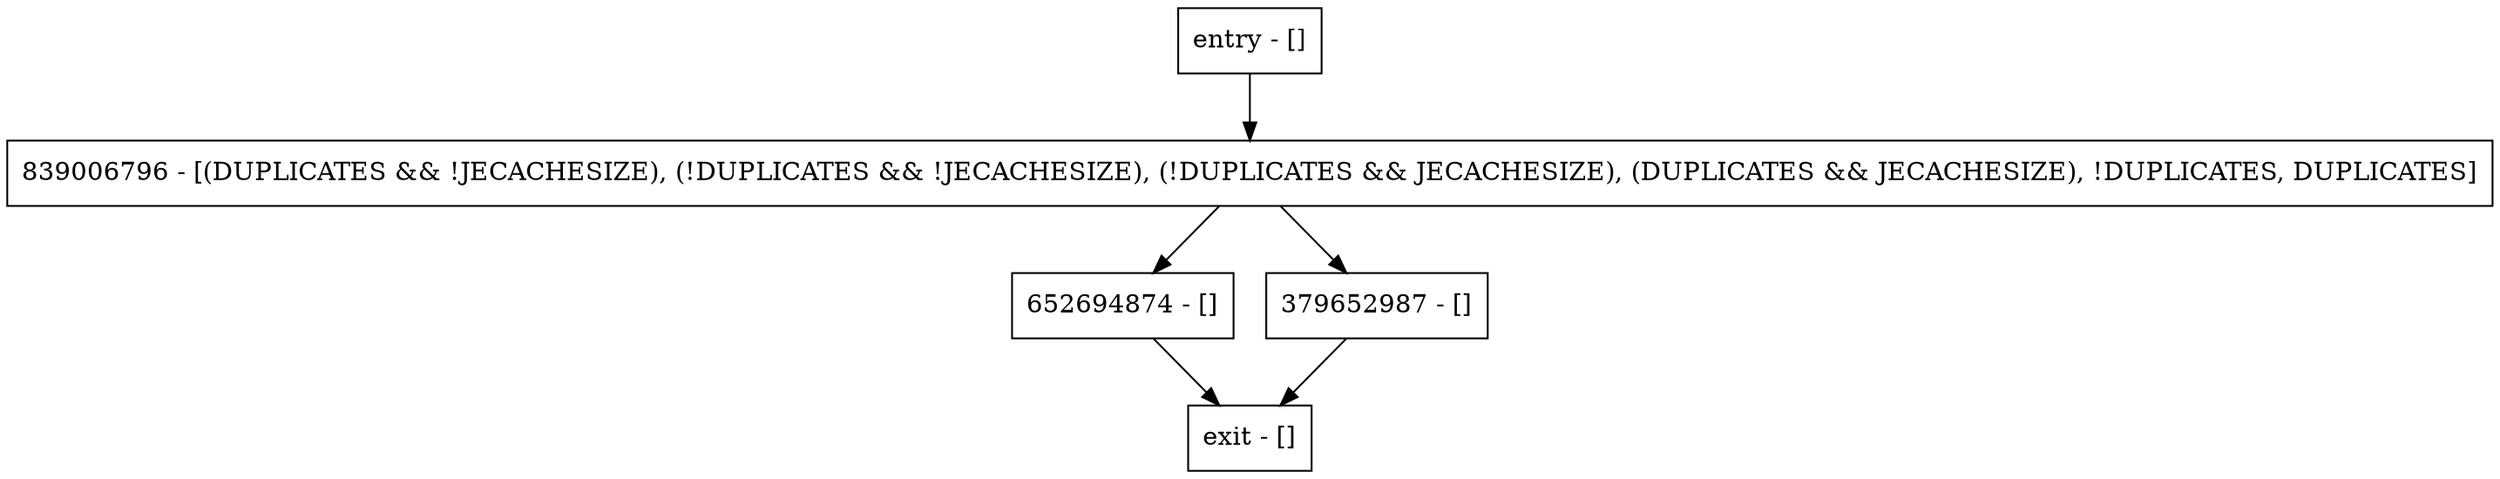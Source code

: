 digraph getDbType {
node [shape=record];
entry [label="entry - []"];
exit [label="exit - []"];
839006796 [label="839006796 - [(DUPLICATES && !JECACHESIZE), (!DUPLICATES && !JECACHESIZE), (!DUPLICATES && JECACHESIZE), (DUPLICATES && JECACHESIZE), !DUPLICATES, DUPLICATES]"];
652694874 [label="652694874 - []"];
379652987 [label="379652987 - []"];
entry;
exit;
entry -> 839006796;
839006796 -> 652694874;
839006796 -> 379652987;
652694874 -> exit;
379652987 -> exit;
}
